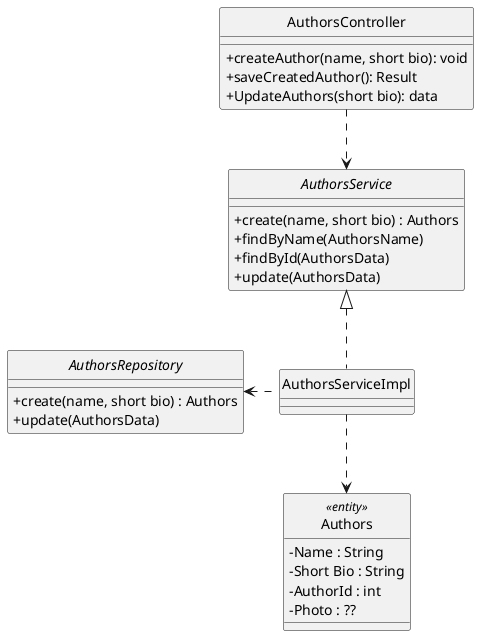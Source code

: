 @startuml
'https://plantuml.com/class-diagram

skinparam classAttributeIconSize 0
hide circle
class Authors <<entity>>{
    - Name : String
    - Short Bio : String
    - AuthorId : int
    - Photo : ??
}

class AuthorsController {
    +createAuthor(name, short bio): void
    +saveCreatedAuthor(): Result
    +UpdateAuthors(short bio): data
}

class AuthorsServiceImpl implements AuthorsService{
}

interface AuthorsService {
    + create(name, short bio) : Authors
    + findByName(AuthorsName)
    + findById(AuthorsData)
    + update(AuthorsData)
}

interface AuthorsRepository {
    + create(name, short bio) : Authors
    + update(AuthorsData)
}

AuthorsServiceImpl ..> Authors
AuthorsController ..> AuthorsService
AuthorsServiceImpl .left.> AuthorsRepository
@enduml
